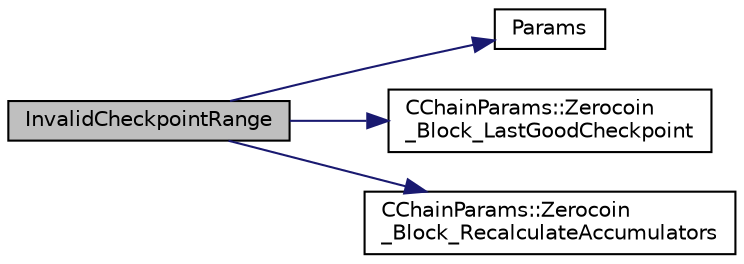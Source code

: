 digraph "InvalidCheckpointRange"
{
  edge [fontname="Helvetica",fontsize="10",labelfontname="Helvetica",labelfontsize="10"];
  node [fontname="Helvetica",fontsize="10",shape=record];
  rankdir="LR";
  Node57 [label="InvalidCheckpointRange",height=0.2,width=0.4,color="black", fillcolor="grey75", style="filled", fontcolor="black"];
  Node57 -> Node58 [color="midnightblue",fontsize="10",style="solid",fontname="Helvetica"];
  Node58 [label="Params",height=0.2,width=0.4,color="black", fillcolor="white", style="filled",URL="$chainparams_8cpp.html#ace5c5b706d71a324a417dd2db394fd4a",tooltip="Return the currently selected parameters. "];
  Node57 -> Node59 [color="midnightblue",fontsize="10",style="solid",fontname="Helvetica"];
  Node59 [label="CChainParams::Zerocoin\l_Block_LastGoodCheckpoint",height=0.2,width=0.4,color="black", fillcolor="white", style="filled",URL="$class_c_chain_params.html#a7d9e9fc154ad9bfc22f149a2a8903a9f"];
  Node57 -> Node60 [color="midnightblue",fontsize="10",style="solid",fontname="Helvetica"];
  Node60 [label="CChainParams::Zerocoin\l_Block_RecalculateAccumulators",height=0.2,width=0.4,color="black", fillcolor="white", style="filled",URL="$class_c_chain_params.html#a4dcfed7f6d901fb89a5b77376e9d19f2"];
}
